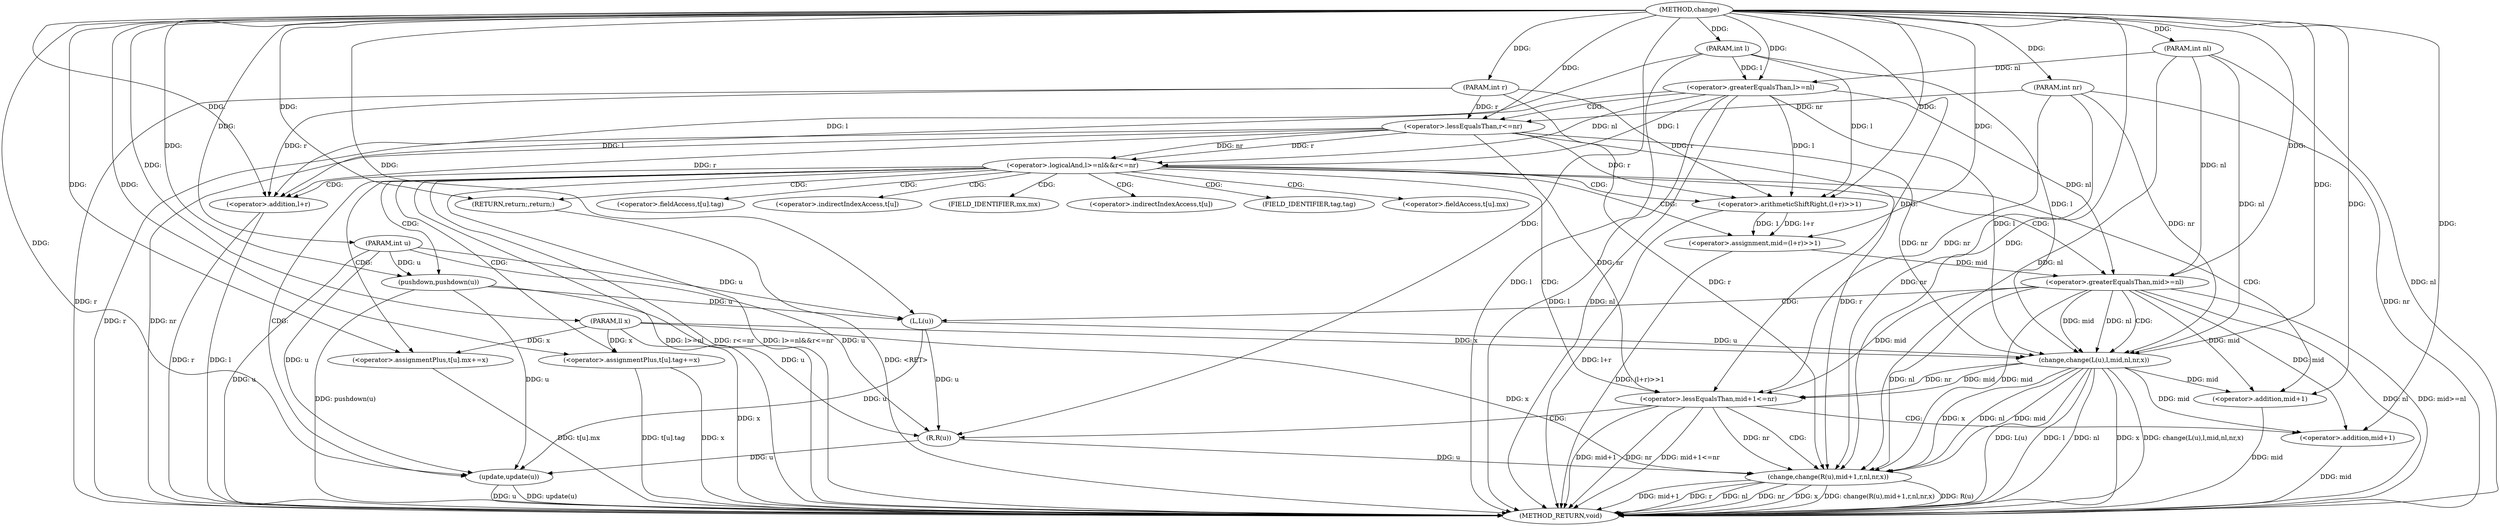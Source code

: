 digraph "change" {  
"1000409" [label = "(METHOD,change)" ]
"1000481" [label = "(METHOD_RETURN,void)" ]
"1000410" [label = "(PARAM,int u)" ]
"1000411" [label = "(PARAM,int l)" ]
"1000412" [label = "(PARAM,int r)" ]
"1000413" [label = "(PARAM,int nl)" ]
"1000414" [label = "(PARAM,int nr)" ]
"1000415" [label = "(PARAM,ll x)" ]
"1000441" [label = "(pushdown,pushdown(u))" ]
"1000444" [label = "(<operator>.assignment,mid=(l+r)>>1)" ]
"1000479" [label = "(update,update(u))" ]
"1000418" [label = "(<operator>.logicalAnd,l>=nl&&r<=nr)" ]
"1000452" [label = "(<operator>.greaterEqualsThan,mid>=nl)" ]
"1000455" [label = "(change,change(L(u),l,mid,nl,nr,x))" ]
"1000464" [label = "(<operator>.lessEqualsThan,mid+1<=nr)" ]
"1000469" [label = "(change,change(R(u),mid+1,r,nl,nr,x))" ]
"1000426" [label = "(<operator>.assignmentPlus,t[u].mx+=x)" ]
"1000433" [label = "(<operator>.assignmentPlus,t[u].tag+=x)" ]
"1000440" [label = "(RETURN,return;,return;)" ]
"1000446" [label = "(<operator>.arithmeticShiftRight,(l+r)>>1)" ]
"1000419" [label = "(<operator>.greaterEqualsThan,l>=nl)" ]
"1000422" [label = "(<operator>.lessEqualsThan,r<=nr)" ]
"1000447" [label = "(<operator>.addition,l+r)" ]
"1000456" [label = "(L,L(u))" ]
"1000465" [label = "(<operator>.addition,mid+1)" ]
"1000470" [label = "(R,R(u))" ]
"1000472" [label = "(<operator>.addition,mid+1)" ]
"1000427" [label = "(<operator>.fieldAccess,t[u].mx)" ]
"1000434" [label = "(<operator>.fieldAccess,t[u].tag)" ]
"1000428" [label = "(<operator>.indirectIndexAccess,t[u])" ]
"1000431" [label = "(FIELD_IDENTIFIER,mx,mx)" ]
"1000435" [label = "(<operator>.indirectIndexAccess,t[u])" ]
"1000438" [label = "(FIELD_IDENTIFIER,tag,tag)" ]
  "1000410" -> "1000481"  [ label = "DDG: u"] 
  "1000411" -> "1000481"  [ label = "DDG: l"] 
  "1000412" -> "1000481"  [ label = "DDG: r"] 
  "1000413" -> "1000481"  [ label = "DDG: nl"] 
  "1000414" -> "1000481"  [ label = "DDG: nr"] 
  "1000415" -> "1000481"  [ label = "DDG: x"] 
  "1000419" -> "1000481"  [ label = "DDG: l"] 
  "1000419" -> "1000481"  [ label = "DDG: nl"] 
  "1000418" -> "1000481"  [ label = "DDG: l>=nl"] 
  "1000422" -> "1000481"  [ label = "DDG: r"] 
  "1000422" -> "1000481"  [ label = "DDG: nr"] 
  "1000418" -> "1000481"  [ label = "DDG: r<=nr"] 
  "1000418" -> "1000481"  [ label = "DDG: l>=nl&&r<=nr"] 
  "1000441" -> "1000481"  [ label = "DDG: pushdown(u)"] 
  "1000447" -> "1000481"  [ label = "DDG: l"] 
  "1000447" -> "1000481"  [ label = "DDG: r"] 
  "1000446" -> "1000481"  [ label = "DDG: l+r"] 
  "1000444" -> "1000481"  [ label = "DDG: (l+r)>>1"] 
  "1000452" -> "1000481"  [ label = "DDG: nl"] 
  "1000452" -> "1000481"  [ label = "DDG: mid>=nl"] 
  "1000455" -> "1000481"  [ label = "DDG: L(u)"] 
  "1000455" -> "1000481"  [ label = "DDG: l"] 
  "1000455" -> "1000481"  [ label = "DDG: nl"] 
  "1000455" -> "1000481"  [ label = "DDG: x"] 
  "1000455" -> "1000481"  [ label = "DDG: change(L(u),l,mid,nl,nr,x)"] 
  "1000465" -> "1000481"  [ label = "DDG: mid"] 
  "1000464" -> "1000481"  [ label = "DDG: mid+1"] 
  "1000464" -> "1000481"  [ label = "DDG: nr"] 
  "1000464" -> "1000481"  [ label = "DDG: mid+1<=nr"] 
  "1000469" -> "1000481"  [ label = "DDG: R(u)"] 
  "1000472" -> "1000481"  [ label = "DDG: mid"] 
  "1000469" -> "1000481"  [ label = "DDG: mid+1"] 
  "1000469" -> "1000481"  [ label = "DDG: r"] 
  "1000469" -> "1000481"  [ label = "DDG: nl"] 
  "1000469" -> "1000481"  [ label = "DDG: nr"] 
  "1000469" -> "1000481"  [ label = "DDG: x"] 
  "1000469" -> "1000481"  [ label = "DDG: change(R(u),mid+1,r,nl,nr,x)"] 
  "1000479" -> "1000481"  [ label = "DDG: u"] 
  "1000479" -> "1000481"  [ label = "DDG: update(u)"] 
  "1000426" -> "1000481"  [ label = "DDG: t[u].mx"] 
  "1000433" -> "1000481"  [ label = "DDG: t[u].tag"] 
  "1000433" -> "1000481"  [ label = "DDG: x"] 
  "1000440" -> "1000481"  [ label = "DDG: <RET>"] 
  "1000409" -> "1000410"  [ label = "DDG: "] 
  "1000409" -> "1000411"  [ label = "DDG: "] 
  "1000409" -> "1000412"  [ label = "DDG: "] 
  "1000409" -> "1000413"  [ label = "DDG: "] 
  "1000409" -> "1000414"  [ label = "DDG: "] 
  "1000409" -> "1000415"  [ label = "DDG: "] 
  "1000446" -> "1000444"  [ label = "DDG: 1"] 
  "1000446" -> "1000444"  [ label = "DDG: l+r"] 
  "1000410" -> "1000441"  [ label = "DDG: u"] 
  "1000409" -> "1000441"  [ label = "DDG: "] 
  "1000409" -> "1000444"  [ label = "DDG: "] 
  "1000441" -> "1000479"  [ label = "DDG: u"] 
  "1000456" -> "1000479"  [ label = "DDG: u"] 
  "1000470" -> "1000479"  [ label = "DDG: u"] 
  "1000410" -> "1000479"  [ label = "DDG: u"] 
  "1000409" -> "1000479"  [ label = "DDG: "] 
  "1000419" -> "1000418"  [ label = "DDG: l"] 
  "1000419" -> "1000418"  [ label = "DDG: nl"] 
  "1000422" -> "1000418"  [ label = "DDG: r"] 
  "1000422" -> "1000418"  [ label = "DDG: nr"] 
  "1000415" -> "1000426"  [ label = "DDG: x"] 
  "1000409" -> "1000426"  [ label = "DDG: "] 
  "1000415" -> "1000433"  [ label = "DDG: x"] 
  "1000409" -> "1000433"  [ label = "DDG: "] 
  "1000409" -> "1000440"  [ label = "DDG: "] 
  "1000422" -> "1000446"  [ label = "DDG: r"] 
  "1000412" -> "1000446"  [ label = "DDG: r"] 
  "1000409" -> "1000446"  [ label = "DDG: "] 
  "1000419" -> "1000446"  [ label = "DDG: l"] 
  "1000411" -> "1000446"  [ label = "DDG: l"] 
  "1000444" -> "1000452"  [ label = "DDG: mid"] 
  "1000409" -> "1000452"  [ label = "DDG: "] 
  "1000419" -> "1000452"  [ label = "DDG: nl"] 
  "1000413" -> "1000452"  [ label = "DDG: nl"] 
  "1000456" -> "1000455"  [ label = "DDG: u"] 
  "1000411" -> "1000455"  [ label = "DDG: l"] 
  "1000409" -> "1000455"  [ label = "DDG: "] 
  "1000419" -> "1000455"  [ label = "DDG: l"] 
  "1000452" -> "1000455"  [ label = "DDG: mid"] 
  "1000415" -> "1000455"  [ label = "DDG: x"] 
  "1000452" -> "1000455"  [ label = "DDG: nl"] 
  "1000413" -> "1000455"  [ label = "DDG: nl"] 
  "1000422" -> "1000455"  [ label = "DDG: nr"] 
  "1000414" -> "1000455"  [ label = "DDG: nr"] 
  "1000409" -> "1000464"  [ label = "DDG: "] 
  "1000452" -> "1000464"  [ label = "DDG: mid"] 
  "1000455" -> "1000464"  [ label = "DDG: mid"] 
  "1000422" -> "1000464"  [ label = "DDG: nr"] 
  "1000455" -> "1000464"  [ label = "DDG: nr"] 
  "1000414" -> "1000464"  [ label = "DDG: nr"] 
  "1000470" -> "1000469"  [ label = "DDG: u"] 
  "1000464" -> "1000469"  [ label = "DDG: nr"] 
  "1000414" -> "1000469"  [ label = "DDG: nr"] 
  "1000409" -> "1000469"  [ label = "DDG: "] 
  "1000455" -> "1000469"  [ label = "DDG: x"] 
  "1000415" -> "1000469"  [ label = "DDG: x"] 
  "1000412" -> "1000469"  [ label = "DDG: r"] 
  "1000422" -> "1000469"  [ label = "DDG: r"] 
  "1000452" -> "1000469"  [ label = "DDG: nl"] 
  "1000455" -> "1000469"  [ label = "DDG: nl"] 
  "1000413" -> "1000469"  [ label = "DDG: nl"] 
  "1000452" -> "1000469"  [ label = "DDG: mid"] 
  "1000455" -> "1000469"  [ label = "DDG: mid"] 
  "1000411" -> "1000419"  [ label = "DDG: l"] 
  "1000409" -> "1000419"  [ label = "DDG: "] 
  "1000413" -> "1000419"  [ label = "DDG: nl"] 
  "1000412" -> "1000422"  [ label = "DDG: r"] 
  "1000409" -> "1000422"  [ label = "DDG: "] 
  "1000414" -> "1000422"  [ label = "DDG: nr"] 
  "1000419" -> "1000447"  [ label = "DDG: l"] 
  "1000411" -> "1000447"  [ label = "DDG: l"] 
  "1000409" -> "1000447"  [ label = "DDG: "] 
  "1000422" -> "1000447"  [ label = "DDG: r"] 
  "1000412" -> "1000447"  [ label = "DDG: r"] 
  "1000441" -> "1000456"  [ label = "DDG: u"] 
  "1000410" -> "1000456"  [ label = "DDG: u"] 
  "1000409" -> "1000456"  [ label = "DDG: "] 
  "1000452" -> "1000465"  [ label = "DDG: mid"] 
  "1000455" -> "1000465"  [ label = "DDG: mid"] 
  "1000409" -> "1000465"  [ label = "DDG: "] 
  "1000441" -> "1000470"  [ label = "DDG: u"] 
  "1000456" -> "1000470"  [ label = "DDG: u"] 
  "1000410" -> "1000470"  [ label = "DDG: u"] 
  "1000409" -> "1000470"  [ label = "DDG: "] 
  "1000409" -> "1000472"  [ label = "DDG: "] 
  "1000452" -> "1000472"  [ label = "DDG: mid"] 
  "1000455" -> "1000472"  [ label = "DDG: mid"] 
  "1000418" -> "1000465"  [ label = "CDG: "] 
  "1000418" -> "1000427"  [ label = "CDG: "] 
  "1000418" -> "1000426"  [ label = "CDG: "] 
  "1000418" -> "1000444"  [ label = "CDG: "] 
  "1000418" -> "1000464"  [ label = "CDG: "] 
  "1000418" -> "1000479"  [ label = "CDG: "] 
  "1000418" -> "1000447"  [ label = "CDG: "] 
  "1000418" -> "1000438"  [ label = "CDG: "] 
  "1000418" -> "1000431"  [ label = "CDG: "] 
  "1000418" -> "1000446"  [ label = "CDG: "] 
  "1000418" -> "1000435"  [ label = "CDG: "] 
  "1000418" -> "1000452"  [ label = "CDG: "] 
  "1000418" -> "1000440"  [ label = "CDG: "] 
  "1000418" -> "1000441"  [ label = "CDG: "] 
  "1000418" -> "1000434"  [ label = "CDG: "] 
  "1000418" -> "1000428"  [ label = "CDG: "] 
  "1000418" -> "1000433"  [ label = "CDG: "] 
  "1000452" -> "1000456"  [ label = "CDG: "] 
  "1000452" -> "1000455"  [ label = "CDG: "] 
  "1000464" -> "1000469"  [ label = "CDG: "] 
  "1000464" -> "1000470"  [ label = "CDG: "] 
  "1000464" -> "1000472"  [ label = "CDG: "] 
  "1000419" -> "1000422"  [ label = "CDG: "] 
}
